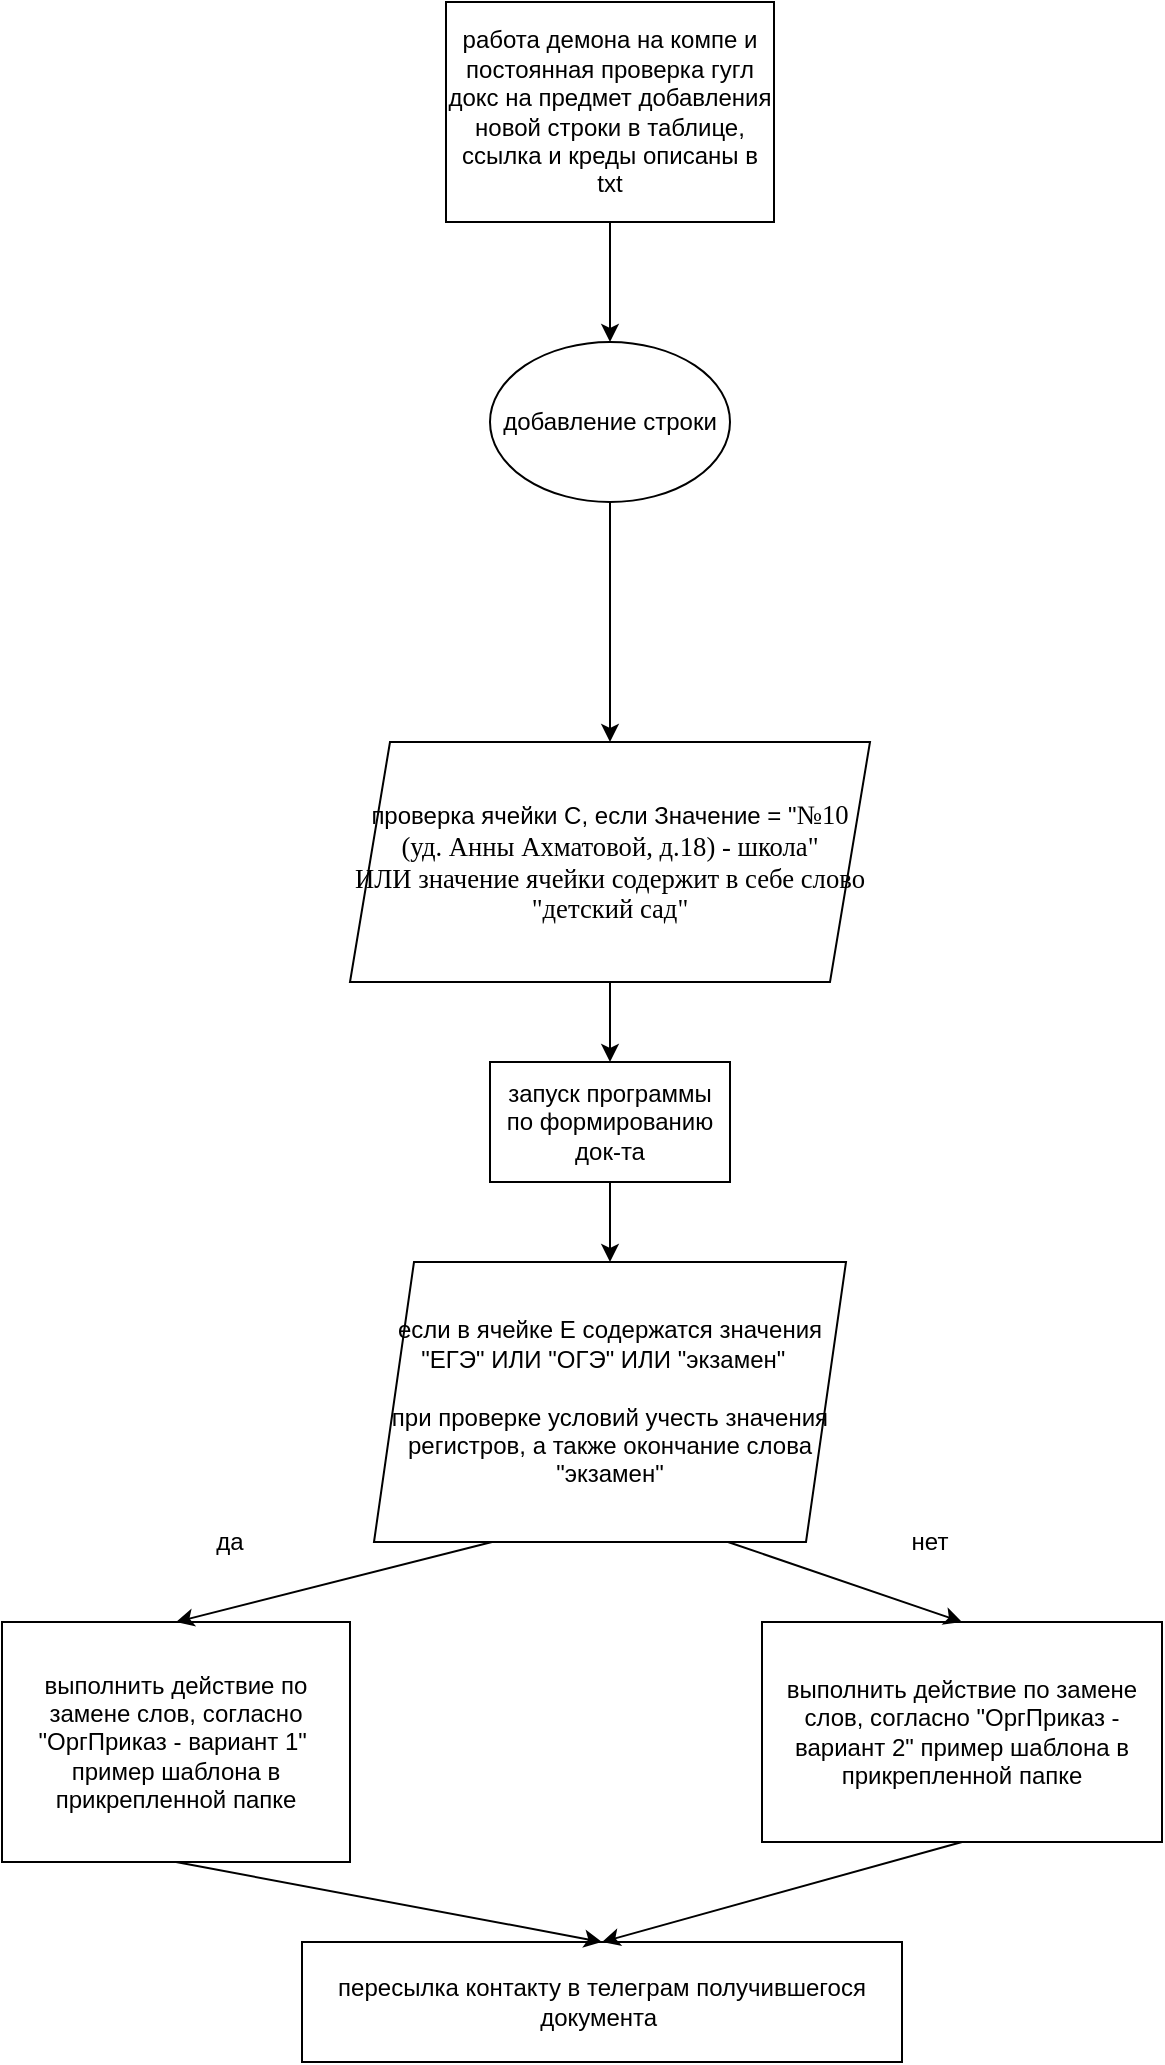 <mxfile version="20.3.2" type="device"><diagram id="hy9Wxz2HNHa6PVvlf9id" name="Страница 1"><mxGraphModel dx="2062" dy="1154" grid="1" gridSize="10" guides="1" tooltips="1" connect="1" arrows="1" fold="1" page="1" pageScale="1" pageWidth="827" pageHeight="1169" math="0" shadow="0"><root><mxCell id="0"/><mxCell id="1" parent="0"/><mxCell id="x8F32eAl4lJerfH_d5_x-1" value="добавление строки" style="ellipse;whiteSpace=wrap;html=1;" vertex="1" parent="1"><mxGeometry x="354" y="250" width="120" height="80" as="geometry"/></mxCell><mxCell id="x8F32eAl4lJerfH_d5_x-2" value="проверка ячейки С, если Значение = &quot;&lt;span style=&quot;text-align: start; font-size: 10pt; font-family: &amp;quot;Times New Roman&amp;quot;;&quot; data-sheets-userformat=&quot;{&amp;quot;2&amp;quot;:4995,&amp;quot;3&amp;quot;:{&amp;quot;1&amp;quot;:0},&amp;quot;4&amp;quot;:{&amp;quot;1&amp;quot;:2,&amp;quot;2&amp;quot;:10797812},&amp;quot;10&amp;quot;:0,&amp;quot;11&amp;quot;:4,&amp;quot;12&amp;quot;:0,&amp;quot;15&amp;quot;:&amp;quot;Times New Roman&amp;quot;}&quot; data-sheets-value=&quot;{&amp;quot;1&amp;quot;:2,&amp;quot;2&amp;quot;:&amp;quot;№10 (уд. Анны Ахматовой, д.18) - школа&amp;quot;}&quot;&gt;№10 (уд. Анны Ахматовой, д.18) - школа&quot;&lt;br&gt;ИЛИ значение ячейки содержит в себе слово &quot;детский сад&quot;&lt;br&gt;&lt;/span&gt;" style="shape=parallelogram;perimeter=parallelogramPerimeter;whiteSpace=wrap;html=1;fixedSize=1;" vertex="1" parent="1"><mxGeometry x="284" y="450" width="260" height="120" as="geometry"/></mxCell><mxCell id="x8F32eAl4lJerfH_d5_x-4" value="" style="endArrow=classic;html=1;rounded=0;exitX=0.5;exitY=1;exitDx=0;exitDy=0;entryX=0.5;entryY=0;entryDx=0;entryDy=0;" edge="1" parent="1" source="x8F32eAl4lJerfH_d5_x-1" target="x8F32eAl4lJerfH_d5_x-2"><mxGeometry width="50" height="50" relative="1" as="geometry"><mxPoint x="90" y="640" as="sourcePoint"/><mxPoint x="140" y="590" as="targetPoint"/></mxGeometry></mxCell><mxCell id="x8F32eAl4lJerfH_d5_x-5" value="запуск программы по формированию док-та" style="rounded=0;whiteSpace=wrap;html=1;" vertex="1" parent="1"><mxGeometry x="354" y="610" width="120" height="60" as="geometry"/></mxCell><mxCell id="x8F32eAl4lJerfH_d5_x-6" value="" style="endArrow=classic;html=1;rounded=0;exitX=0.5;exitY=1;exitDx=0;exitDy=0;entryX=0.5;entryY=0;entryDx=0;entryDy=0;" edge="1" parent="1" source="x8F32eAl4lJerfH_d5_x-2" target="x8F32eAl4lJerfH_d5_x-5"><mxGeometry width="50" height="50" relative="1" as="geometry"><mxPoint x="390" y="830" as="sourcePoint"/><mxPoint x="440" y="780" as="targetPoint"/></mxGeometry></mxCell><mxCell id="x8F32eAl4lJerfH_d5_x-7" value="если в ячейке Е содержатся значения &quot;ЕГЭ&quot; ИЛИ &quot;ОГЭ&quot; ИЛИ &quot;экзамен&quot;&amp;nbsp;&amp;nbsp;&lt;br&gt;&lt;br&gt;при проверке условий учесть значения регистров, а также окончание слова &quot;экзамен&quot;" style="shape=parallelogram;perimeter=parallelogramPerimeter;whiteSpace=wrap;html=1;fixedSize=1;" vertex="1" parent="1"><mxGeometry x="296" y="710" width="236" height="140" as="geometry"/></mxCell><mxCell id="x8F32eAl4lJerfH_d5_x-10" value="выполнить действие по замене слов, согласно &quot;ОргПриказ - вариант 1&quot;&amp;nbsp;&lt;br&gt;пример шаблона в прикрепленной папке" style="rounded=0;whiteSpace=wrap;html=1;" vertex="1" parent="1"><mxGeometry x="110" y="890" width="174" height="120" as="geometry"/></mxCell><mxCell id="x8F32eAl4lJerfH_d5_x-11" value="выполнить действие по замене слов, согласно &quot;ОргПриказ - вариант 2&quot; пример шаблона в прикрепленной папке" style="rounded=0;whiteSpace=wrap;html=1;" vertex="1" parent="1"><mxGeometry x="490" y="890" width="200" height="110" as="geometry"/></mxCell><mxCell id="x8F32eAl4lJerfH_d5_x-12" value="" style="endArrow=classic;html=1;rounded=0;exitX=0.25;exitY=1;exitDx=0;exitDy=0;entryX=0.5;entryY=0;entryDx=0;entryDy=0;" edge="1" parent="1" source="x8F32eAl4lJerfH_d5_x-7" target="x8F32eAl4lJerfH_d5_x-10"><mxGeometry width="50" height="50" relative="1" as="geometry"><mxPoint x="400" y="940" as="sourcePoint"/><mxPoint x="450" y="890" as="targetPoint"/></mxGeometry></mxCell><mxCell id="x8F32eAl4lJerfH_d5_x-13" value="" style="endArrow=classic;html=1;rounded=0;exitX=0.75;exitY=1;exitDx=0;exitDy=0;entryX=0.5;entryY=0;entryDx=0;entryDy=0;" edge="1" parent="1" source="x8F32eAl4lJerfH_d5_x-7" target="x8F32eAl4lJerfH_d5_x-11"><mxGeometry width="50" height="50" relative="1" as="geometry"><mxPoint x="420" y="960" as="sourcePoint"/><mxPoint x="470" y="910" as="targetPoint"/></mxGeometry></mxCell><mxCell id="x8F32eAl4lJerfH_d5_x-14" value="да" style="text;html=1;strokeColor=none;fillColor=none;align=center;verticalAlign=middle;whiteSpace=wrap;rounded=0;" vertex="1" parent="1"><mxGeometry x="194" y="835" width="60" height="30" as="geometry"/></mxCell><mxCell id="x8F32eAl4lJerfH_d5_x-15" value="нет" style="text;html=1;strokeColor=none;fillColor=none;align=center;verticalAlign=middle;whiteSpace=wrap;rounded=0;" vertex="1" parent="1"><mxGeometry x="544" y="835" width="60" height="30" as="geometry"/></mxCell><mxCell id="x8F32eAl4lJerfH_d5_x-16" value="" style="endArrow=classic;html=1;rounded=0;exitX=0.5;exitY=1;exitDx=0;exitDy=0;entryX=0.5;entryY=0;entryDx=0;entryDy=0;" edge="1" parent="1" source="x8F32eAl4lJerfH_d5_x-5" target="x8F32eAl4lJerfH_d5_x-7"><mxGeometry width="50" height="50" relative="1" as="geometry"><mxPoint x="130" y="670" as="sourcePoint"/><mxPoint x="180" y="620" as="targetPoint"/></mxGeometry></mxCell><mxCell id="x8F32eAl4lJerfH_d5_x-17" value="работа демона на компе и постоянная проверка гугл докс на предмет добавления новой строки в таблице, ссылка и креды описаны в txt" style="rounded=0;whiteSpace=wrap;html=1;" vertex="1" parent="1"><mxGeometry x="332" y="80" width="164" height="110" as="geometry"/></mxCell><mxCell id="x8F32eAl4lJerfH_d5_x-18" value="" style="endArrow=classic;html=1;rounded=0;exitX=0.5;exitY=1;exitDx=0;exitDy=0;entryX=0.5;entryY=0;entryDx=0;entryDy=0;" edge="1" parent="1" source="x8F32eAl4lJerfH_d5_x-17" target="x8F32eAl4lJerfH_d5_x-1"><mxGeometry width="50" height="50" relative="1" as="geometry"><mxPoint x="610" y="310" as="sourcePoint"/><mxPoint x="660" y="260" as="targetPoint"/></mxGeometry></mxCell><mxCell id="x8F32eAl4lJerfH_d5_x-19" value="пересылка контакту в телеграм получившегося документа&amp;nbsp;" style="rounded=0;whiteSpace=wrap;html=1;" vertex="1" parent="1"><mxGeometry x="260" y="1050" width="300" height="60" as="geometry"/></mxCell><mxCell id="x8F32eAl4lJerfH_d5_x-20" value="" style="endArrow=classic;html=1;rounded=0;exitX=0.5;exitY=1;exitDx=0;exitDy=0;entryX=0.5;entryY=0;entryDx=0;entryDy=0;" edge="1" parent="1" source="x8F32eAl4lJerfH_d5_x-10" target="x8F32eAl4lJerfH_d5_x-19"><mxGeometry width="50" height="50" relative="1" as="geometry"><mxPoint x="160" y="1140" as="sourcePoint"/><mxPoint x="210" y="1090" as="targetPoint"/></mxGeometry></mxCell><mxCell id="x8F32eAl4lJerfH_d5_x-21" value="" style="endArrow=classic;html=1;rounded=0;exitX=0.5;exitY=1;exitDx=0;exitDy=0;entryX=0.5;entryY=0;entryDx=0;entryDy=0;" edge="1" parent="1" source="x8F32eAl4lJerfH_d5_x-11" target="x8F32eAl4lJerfH_d5_x-19"><mxGeometry width="50" height="50" relative="1" as="geometry"><mxPoint x="730" y="1140" as="sourcePoint"/><mxPoint x="780" y="1090" as="targetPoint"/></mxGeometry></mxCell></root></mxGraphModel></diagram></mxfile>